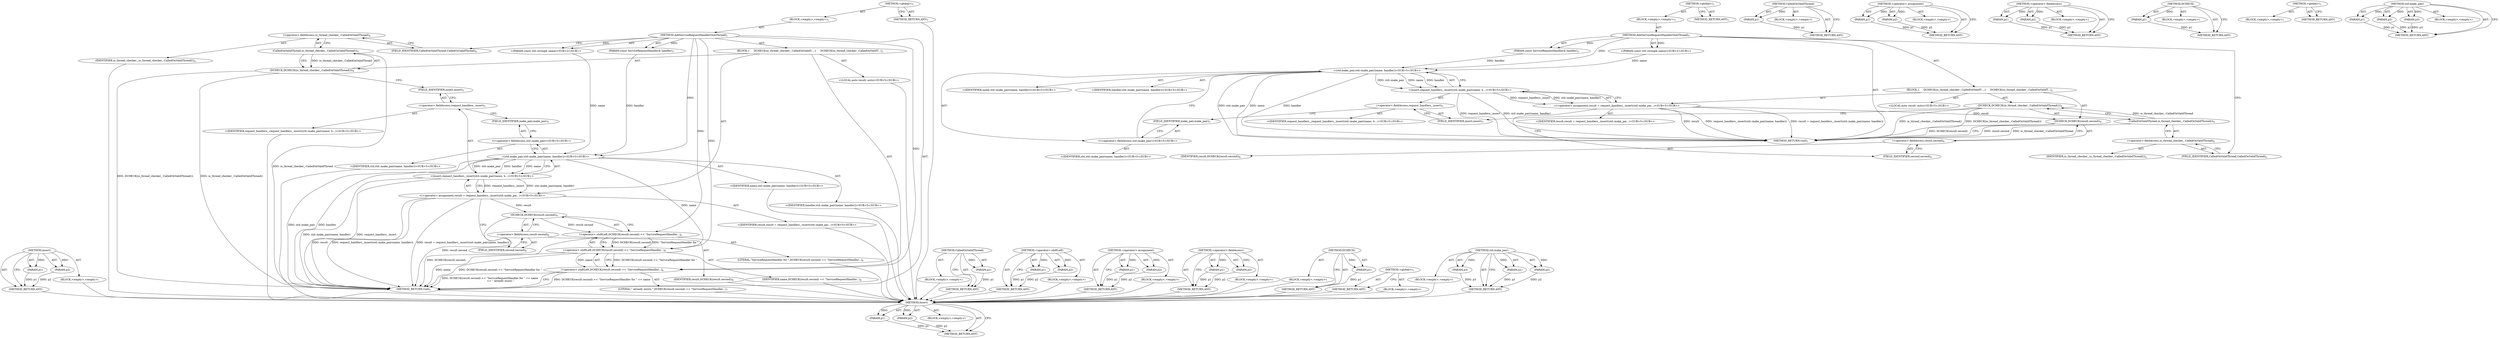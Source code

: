 digraph "std.make_pair" {
vulnerable_73 [label=<(METHOD,insert)>];
vulnerable_74 [label=<(PARAM,p1)>];
vulnerable_75 [label=<(PARAM,p2)>];
vulnerable_76 [label=<(BLOCK,&lt;empty&gt;,&lt;empty&gt;)>];
vulnerable_77 [label=<(METHOD_RETURN,ANY)>];
vulnerable_6 [label=<(METHOD,&lt;global&gt;)<SUB>1</SUB>>];
vulnerable_7 [label=<(BLOCK,&lt;empty&gt;,&lt;empty&gt;)<SUB>1</SUB>>];
vulnerable_8 [label=<(METHOD,AddServiceRequestHandlerOnIoThread)<SUB>1</SUB>>];
vulnerable_9 [label="<(PARAM,const std::string&amp; name)<SUB>2</SUB>>"];
vulnerable_10 [label=<(PARAM,const ServiceRequestHandler&amp; handler)<SUB>3</SUB>>];
vulnerable_11 [label=<(BLOCK,{
     DCHECK(io_thread_checker_.CalledOnValidT...,{
     DCHECK(io_thread_checker_.CalledOnValidT...)<SUB>3</SUB>>];
vulnerable_12 [label=<(DCHECK,DCHECK(io_thread_checker_.CalledOnValidThread()))<SUB>4</SUB>>];
vulnerable_13 [label=<(CalledOnValidThread,io_thread_checker_.CalledOnValidThread())<SUB>4</SUB>>];
vulnerable_14 [label=<(&lt;operator&gt;.fieldAccess,io_thread_checker_.CalledOnValidThread)<SUB>4</SUB>>];
vulnerable_15 [label=<(IDENTIFIER,io_thread_checker_,io_thread_checker_.CalledOnValidThread())<SUB>4</SUB>>];
vulnerable_16 [label=<(FIELD_IDENTIFIER,CalledOnValidThread,CalledOnValidThread)<SUB>4</SUB>>];
vulnerable_17 [label="<(LOCAL,auto result: auto)<SUB>5</SUB>>"];
vulnerable_18 [label="<(&lt;operator&gt;.assignment,result = request_handlers_.insert(std::make_pai...)<SUB>5</SUB>>"];
vulnerable_19 [label="<(IDENTIFIER,result,result = request_handlers_.insert(std::make_pai...)<SUB>5</SUB>>"];
vulnerable_20 [label="<(insert,request_handlers_.insert(std::make_pair(name, h...)<SUB>5</SUB>>"];
vulnerable_21 [label=<(&lt;operator&gt;.fieldAccess,request_handlers_.insert)<SUB>5</SUB>>];
vulnerable_22 [label="<(IDENTIFIER,request_handlers_,request_handlers_.insert(std::make_pair(name, h...)<SUB>5</SUB>>"];
vulnerable_23 [label=<(FIELD_IDENTIFIER,insert,insert)<SUB>5</SUB>>];
vulnerable_24 [label="<(std.make_pair,std::make_pair(name, handler))<SUB>5</SUB>>"];
vulnerable_25 [label="<(&lt;operator&gt;.fieldAccess,std::make_pair)<SUB>5</SUB>>"];
vulnerable_26 [label="<(IDENTIFIER,std,std::make_pair(name, handler))<SUB>5</SUB>>"];
vulnerable_27 [label=<(FIELD_IDENTIFIER,make_pair,make_pair)<SUB>5</SUB>>];
vulnerable_28 [label="<(IDENTIFIER,name,std::make_pair(name, handler))<SUB>5</SUB>>"];
vulnerable_29 [label="<(IDENTIFIER,handler,std::make_pair(name, handler))<SUB>5</SUB>>"];
vulnerable_30 [label=<(DCHECK,DCHECK(result.second))<SUB>6</SUB>>];
vulnerable_31 [label=<(&lt;operator&gt;.fieldAccess,result.second)<SUB>6</SUB>>];
vulnerable_32 [label=<(IDENTIFIER,result,DCHECK(result.second))<SUB>6</SUB>>];
vulnerable_33 [label=<(FIELD_IDENTIFIER,second,second)<SUB>6</SUB>>];
vulnerable_34 [label=<(METHOD_RETURN,void)<SUB>1</SUB>>];
vulnerable_36 [label=<(METHOD_RETURN,ANY)<SUB>1</SUB>>];
vulnerable_59 [label=<(METHOD,CalledOnValidThread)>];
vulnerable_60 [label=<(PARAM,p1)>];
vulnerable_61 [label=<(BLOCK,&lt;empty&gt;,&lt;empty&gt;)>];
vulnerable_62 [label=<(METHOD_RETURN,ANY)>];
vulnerable_68 [label=<(METHOD,&lt;operator&gt;.assignment)>];
vulnerable_69 [label=<(PARAM,p1)>];
vulnerable_70 [label=<(PARAM,p2)>];
vulnerable_71 [label=<(BLOCK,&lt;empty&gt;,&lt;empty&gt;)>];
vulnerable_72 [label=<(METHOD_RETURN,ANY)>];
vulnerable_63 [label=<(METHOD,&lt;operator&gt;.fieldAccess)>];
vulnerable_64 [label=<(PARAM,p1)>];
vulnerable_65 [label=<(PARAM,p2)>];
vulnerable_66 [label=<(BLOCK,&lt;empty&gt;,&lt;empty&gt;)>];
vulnerable_67 [label=<(METHOD_RETURN,ANY)>];
vulnerable_55 [label=<(METHOD,DCHECK)>];
vulnerable_56 [label=<(PARAM,p1)>];
vulnerable_57 [label=<(BLOCK,&lt;empty&gt;,&lt;empty&gt;)>];
vulnerable_58 [label=<(METHOD_RETURN,ANY)>];
vulnerable_49 [label=<(METHOD,&lt;global&gt;)<SUB>1</SUB>>];
vulnerable_50 [label=<(BLOCK,&lt;empty&gt;,&lt;empty&gt;)>];
vulnerable_51 [label=<(METHOD_RETURN,ANY)>];
vulnerable_78 [label=<(METHOD,std.make_pair)>];
vulnerable_79 [label=<(PARAM,p1)>];
vulnerable_80 [label=<(PARAM,p2)>];
vulnerable_81 [label=<(PARAM,p3)>];
vulnerable_82 [label=<(BLOCK,&lt;empty&gt;,&lt;empty&gt;)>];
vulnerable_83 [label=<(METHOD_RETURN,ANY)>];
fixed_83 [label=<(METHOD,insert)>];
fixed_84 [label=<(PARAM,p1)>];
fixed_85 [label=<(PARAM,p2)>];
fixed_86 [label=<(BLOCK,&lt;empty&gt;,&lt;empty&gt;)>];
fixed_87 [label=<(METHOD_RETURN,ANY)>];
fixed_6 [label=<(METHOD,&lt;global&gt;)<SUB>1</SUB>>];
fixed_7 [label=<(BLOCK,&lt;empty&gt;,&lt;empty&gt;)<SUB>1</SUB>>];
fixed_8 [label=<(METHOD,AddServiceRequestHandlerOnIoThread)<SUB>1</SUB>>];
fixed_9 [label="<(PARAM,const std::string&amp; name)<SUB>2</SUB>>"];
fixed_10 [label=<(PARAM,const ServiceRequestHandler&amp; handler)<SUB>3</SUB>>];
fixed_11 [label=<(BLOCK,{
     DCHECK(io_thread_checker_.CalledOnValidT...,{
     DCHECK(io_thread_checker_.CalledOnValidT...)<SUB>3</SUB>>];
fixed_12 [label=<(DCHECK,DCHECK(io_thread_checker_.CalledOnValidThread()))<SUB>4</SUB>>];
fixed_13 [label=<(CalledOnValidThread,io_thread_checker_.CalledOnValidThread())<SUB>4</SUB>>];
fixed_14 [label=<(&lt;operator&gt;.fieldAccess,io_thread_checker_.CalledOnValidThread)<SUB>4</SUB>>];
fixed_15 [label=<(IDENTIFIER,io_thread_checker_,io_thread_checker_.CalledOnValidThread())<SUB>4</SUB>>];
fixed_16 [label=<(FIELD_IDENTIFIER,CalledOnValidThread,CalledOnValidThread)<SUB>4</SUB>>];
fixed_17 [label="<(LOCAL,auto result: auto)<SUB>5</SUB>>"];
fixed_18 [label="<(&lt;operator&gt;.assignment,result = request_handlers_.insert(std::make_pai...)<SUB>5</SUB>>"];
fixed_19 [label="<(IDENTIFIER,result,result = request_handlers_.insert(std::make_pai...)<SUB>5</SUB>>"];
fixed_20 [label="<(insert,request_handlers_.insert(std::make_pair(name, h...)<SUB>5</SUB>>"];
fixed_21 [label=<(&lt;operator&gt;.fieldAccess,request_handlers_.insert)<SUB>5</SUB>>];
fixed_22 [label="<(IDENTIFIER,request_handlers_,request_handlers_.insert(std::make_pair(name, h...)<SUB>5</SUB>>"];
fixed_23 [label=<(FIELD_IDENTIFIER,insert,insert)<SUB>5</SUB>>];
fixed_24 [label="<(std.make_pair,std::make_pair(name, handler))<SUB>5</SUB>>"];
fixed_25 [label="<(&lt;operator&gt;.fieldAccess,std::make_pair)<SUB>5</SUB>>"];
fixed_26 [label="<(IDENTIFIER,std,std::make_pair(name, handler))<SUB>5</SUB>>"];
fixed_27 [label=<(FIELD_IDENTIFIER,make_pair,make_pair)<SUB>5</SUB>>];
fixed_28 [label="<(IDENTIFIER,name,std::make_pair(name, handler))<SUB>5</SUB>>"];
fixed_29 [label="<(IDENTIFIER,handler,std::make_pair(name, handler))<SUB>5</SUB>>"];
fixed_30 [label=<(&lt;operator&gt;.shiftLeft,DCHECK(result.second) &lt;&lt; &quot;ServiceRequestHandler...)<SUB>6</SUB>>];
fixed_31 [label=<(&lt;operator&gt;.shiftLeft,DCHECK(result.second) &lt;&lt; &quot;ServiceRequestHandler...)<SUB>6</SUB>>];
fixed_32 [label=<(&lt;operator&gt;.shiftLeft,DCHECK(result.second) &lt;&lt; &quot;ServiceRequestHandler...)<SUB>6</SUB>>];
fixed_33 [label=<(DCHECK,DCHECK(result.second))<SUB>6</SUB>>];
fixed_34 [label=<(&lt;operator&gt;.fieldAccess,result.second)<SUB>6</SUB>>];
fixed_35 [label=<(IDENTIFIER,result,DCHECK(result.second))<SUB>6</SUB>>];
fixed_36 [label=<(FIELD_IDENTIFIER,second,second)<SUB>6</SUB>>];
fixed_37 [label=<(LITERAL,&quot;ServiceRequestHandler for &quot;,DCHECK(result.second) &lt;&lt; &quot;ServiceRequestHandler...)<SUB>6</SUB>>];
fixed_38 [label=<(IDENTIFIER,name,DCHECK(result.second) &lt;&lt; &quot;ServiceRequestHandler...)<SUB>6</SUB>>];
fixed_39 [label=<(LITERAL,&quot; already exists.&quot;,DCHECK(result.second) &lt;&lt; &quot;ServiceRequestHandler...)<SUB>7</SUB>>];
fixed_40 [label=<(METHOD_RETURN,void)<SUB>1</SUB>>];
fixed_42 [label=<(METHOD_RETURN,ANY)<SUB>1</SUB>>];
fixed_69 [label=<(METHOD,CalledOnValidThread)>];
fixed_70 [label=<(PARAM,p1)>];
fixed_71 [label=<(BLOCK,&lt;empty&gt;,&lt;empty&gt;)>];
fixed_72 [label=<(METHOD_RETURN,ANY)>];
fixed_94 [label=<(METHOD,&lt;operator&gt;.shiftLeft)>];
fixed_95 [label=<(PARAM,p1)>];
fixed_96 [label=<(PARAM,p2)>];
fixed_97 [label=<(BLOCK,&lt;empty&gt;,&lt;empty&gt;)>];
fixed_98 [label=<(METHOD_RETURN,ANY)>];
fixed_78 [label=<(METHOD,&lt;operator&gt;.assignment)>];
fixed_79 [label=<(PARAM,p1)>];
fixed_80 [label=<(PARAM,p2)>];
fixed_81 [label=<(BLOCK,&lt;empty&gt;,&lt;empty&gt;)>];
fixed_82 [label=<(METHOD_RETURN,ANY)>];
fixed_73 [label=<(METHOD,&lt;operator&gt;.fieldAccess)>];
fixed_74 [label=<(PARAM,p1)>];
fixed_75 [label=<(PARAM,p2)>];
fixed_76 [label=<(BLOCK,&lt;empty&gt;,&lt;empty&gt;)>];
fixed_77 [label=<(METHOD_RETURN,ANY)>];
fixed_65 [label=<(METHOD,DCHECK)>];
fixed_66 [label=<(PARAM,p1)>];
fixed_67 [label=<(BLOCK,&lt;empty&gt;,&lt;empty&gt;)>];
fixed_68 [label=<(METHOD_RETURN,ANY)>];
fixed_59 [label=<(METHOD,&lt;global&gt;)<SUB>1</SUB>>];
fixed_60 [label=<(BLOCK,&lt;empty&gt;,&lt;empty&gt;)>];
fixed_61 [label=<(METHOD_RETURN,ANY)>];
fixed_88 [label=<(METHOD,std.make_pair)>];
fixed_89 [label=<(PARAM,p1)>];
fixed_90 [label=<(PARAM,p2)>];
fixed_91 [label=<(PARAM,p3)>];
fixed_92 [label=<(BLOCK,&lt;empty&gt;,&lt;empty&gt;)>];
fixed_93 [label=<(METHOD_RETURN,ANY)>];
vulnerable_73 -> vulnerable_74  [key=0, label="AST: "];
vulnerable_73 -> vulnerable_74  [key=1, label="DDG: "];
vulnerable_73 -> vulnerable_76  [key=0, label="AST: "];
vulnerable_73 -> vulnerable_75  [key=0, label="AST: "];
vulnerable_73 -> vulnerable_75  [key=1, label="DDG: "];
vulnerable_73 -> vulnerable_77  [key=0, label="AST: "];
vulnerable_73 -> vulnerable_77  [key=1, label="CFG: "];
vulnerable_74 -> vulnerable_77  [key=0, label="DDG: p1"];
vulnerable_75 -> vulnerable_77  [key=0, label="DDG: p2"];
vulnerable_6 -> vulnerable_7  [key=0, label="AST: "];
vulnerable_6 -> vulnerable_36  [key=0, label="AST: "];
vulnerable_6 -> vulnerable_36  [key=1, label="CFG: "];
vulnerable_7 -> vulnerable_8  [key=0, label="AST: "];
vulnerable_8 -> vulnerable_9  [key=0, label="AST: "];
vulnerable_8 -> vulnerable_9  [key=1, label="DDG: "];
vulnerable_8 -> vulnerable_10  [key=0, label="AST: "];
vulnerable_8 -> vulnerable_10  [key=1, label="DDG: "];
vulnerable_8 -> vulnerable_11  [key=0, label="AST: "];
vulnerable_8 -> vulnerable_34  [key=0, label="AST: "];
vulnerable_8 -> vulnerable_16  [key=0, label="CFG: "];
vulnerable_8 -> vulnerable_24  [key=0, label="DDG: "];
vulnerable_9 -> vulnerable_24  [key=0, label="DDG: name"];
vulnerable_10 -> vulnerable_24  [key=0, label="DDG: handler"];
vulnerable_11 -> vulnerable_12  [key=0, label="AST: "];
vulnerable_11 -> vulnerable_17  [key=0, label="AST: "];
vulnerable_11 -> vulnerable_18  [key=0, label="AST: "];
vulnerable_11 -> vulnerable_30  [key=0, label="AST: "];
vulnerable_12 -> vulnerable_13  [key=0, label="AST: "];
vulnerable_12 -> vulnerable_23  [key=0, label="CFG: "];
vulnerable_12 -> vulnerable_34  [key=0, label="DDG: io_thread_checker_.CalledOnValidThread()"];
vulnerable_12 -> vulnerable_34  [key=1, label="DDG: DCHECK(io_thread_checker_.CalledOnValidThread())"];
vulnerable_13 -> vulnerable_14  [key=0, label="AST: "];
vulnerable_13 -> vulnerable_12  [key=0, label="CFG: "];
vulnerable_13 -> vulnerable_12  [key=1, label="DDG: io_thread_checker_.CalledOnValidThread"];
vulnerable_13 -> vulnerable_34  [key=0, label="DDG: io_thread_checker_.CalledOnValidThread"];
vulnerable_14 -> vulnerable_15  [key=0, label="AST: "];
vulnerable_14 -> vulnerable_16  [key=0, label="AST: "];
vulnerable_14 -> vulnerable_13  [key=0, label="CFG: "];
vulnerable_16 -> vulnerable_14  [key=0, label="CFG: "];
vulnerable_18 -> vulnerable_19  [key=0, label="AST: "];
vulnerable_18 -> vulnerable_20  [key=0, label="AST: "];
vulnerable_18 -> vulnerable_33  [key=0, label="CFG: "];
vulnerable_18 -> vulnerable_34  [key=0, label="DDG: result"];
vulnerable_18 -> vulnerable_34  [key=1, label="DDG: request_handlers_.insert(std::make_pair(name, handler))"];
vulnerable_18 -> vulnerable_34  [key=2, label="DDG: result = request_handlers_.insert(std::make_pair(name, handler))"];
vulnerable_18 -> vulnerable_30  [key=0, label="DDG: result"];
vulnerable_20 -> vulnerable_21  [key=0, label="AST: "];
vulnerable_20 -> vulnerable_24  [key=0, label="AST: "];
vulnerable_20 -> vulnerable_18  [key=0, label="CFG: "];
vulnerable_20 -> vulnerable_18  [key=1, label="DDG: request_handlers_.insert"];
vulnerable_20 -> vulnerable_18  [key=2, label="DDG: std::make_pair(name, handler)"];
vulnerable_20 -> vulnerable_34  [key=0, label="DDG: request_handlers_.insert"];
vulnerable_20 -> vulnerable_34  [key=1, label="DDG: std::make_pair(name, handler)"];
vulnerable_21 -> vulnerable_22  [key=0, label="AST: "];
vulnerable_21 -> vulnerable_23  [key=0, label="AST: "];
vulnerable_21 -> vulnerable_27  [key=0, label="CFG: "];
vulnerable_23 -> vulnerable_21  [key=0, label="CFG: "];
vulnerable_24 -> vulnerable_25  [key=0, label="AST: "];
vulnerable_24 -> vulnerable_28  [key=0, label="AST: "];
vulnerable_24 -> vulnerable_29  [key=0, label="AST: "];
vulnerable_24 -> vulnerable_20  [key=0, label="CFG: "];
vulnerable_24 -> vulnerable_20  [key=1, label="DDG: std::make_pair"];
vulnerable_24 -> vulnerable_20  [key=2, label="DDG: name"];
vulnerable_24 -> vulnerable_20  [key=3, label="DDG: handler"];
vulnerable_24 -> vulnerable_34  [key=0, label="DDG: std::make_pair"];
vulnerable_24 -> vulnerable_34  [key=1, label="DDG: name"];
vulnerable_24 -> vulnerable_34  [key=2, label="DDG: handler"];
vulnerable_25 -> vulnerable_26  [key=0, label="AST: "];
vulnerable_25 -> vulnerable_27  [key=0, label="AST: "];
vulnerable_25 -> vulnerable_24  [key=0, label="CFG: "];
vulnerable_27 -> vulnerable_25  [key=0, label="CFG: "];
vulnerable_30 -> vulnerable_31  [key=0, label="AST: "];
vulnerable_30 -> vulnerable_34  [key=0, label="CFG: "];
vulnerable_30 -> vulnerable_34  [key=1, label="DDG: result.second"];
vulnerable_30 -> vulnerable_34  [key=2, label="DDG: DCHECK(result.second)"];
vulnerable_31 -> vulnerable_32  [key=0, label="AST: "];
vulnerable_31 -> vulnerable_33  [key=0, label="AST: "];
vulnerable_31 -> vulnerable_30  [key=0, label="CFG: "];
vulnerable_33 -> vulnerable_31  [key=0, label="CFG: "];
vulnerable_59 -> vulnerable_60  [key=0, label="AST: "];
vulnerable_59 -> vulnerable_60  [key=1, label="DDG: "];
vulnerable_59 -> vulnerable_61  [key=0, label="AST: "];
vulnerable_59 -> vulnerable_62  [key=0, label="AST: "];
vulnerable_59 -> vulnerable_62  [key=1, label="CFG: "];
vulnerable_60 -> vulnerable_62  [key=0, label="DDG: p1"];
vulnerable_68 -> vulnerable_69  [key=0, label="AST: "];
vulnerable_68 -> vulnerable_69  [key=1, label="DDG: "];
vulnerable_68 -> vulnerable_71  [key=0, label="AST: "];
vulnerable_68 -> vulnerable_70  [key=0, label="AST: "];
vulnerable_68 -> vulnerable_70  [key=1, label="DDG: "];
vulnerable_68 -> vulnerable_72  [key=0, label="AST: "];
vulnerable_68 -> vulnerable_72  [key=1, label="CFG: "];
vulnerable_69 -> vulnerable_72  [key=0, label="DDG: p1"];
vulnerable_70 -> vulnerable_72  [key=0, label="DDG: p2"];
vulnerable_63 -> vulnerable_64  [key=0, label="AST: "];
vulnerable_63 -> vulnerable_64  [key=1, label="DDG: "];
vulnerable_63 -> vulnerable_66  [key=0, label="AST: "];
vulnerable_63 -> vulnerable_65  [key=0, label="AST: "];
vulnerable_63 -> vulnerable_65  [key=1, label="DDG: "];
vulnerable_63 -> vulnerable_67  [key=0, label="AST: "];
vulnerable_63 -> vulnerable_67  [key=1, label="CFG: "];
vulnerable_64 -> vulnerable_67  [key=0, label="DDG: p1"];
vulnerable_65 -> vulnerable_67  [key=0, label="DDG: p2"];
vulnerable_55 -> vulnerable_56  [key=0, label="AST: "];
vulnerable_55 -> vulnerable_56  [key=1, label="DDG: "];
vulnerable_55 -> vulnerable_57  [key=0, label="AST: "];
vulnerable_55 -> vulnerable_58  [key=0, label="AST: "];
vulnerable_55 -> vulnerable_58  [key=1, label="CFG: "];
vulnerable_56 -> vulnerable_58  [key=0, label="DDG: p1"];
vulnerable_49 -> vulnerable_50  [key=0, label="AST: "];
vulnerable_49 -> vulnerable_51  [key=0, label="AST: "];
vulnerable_49 -> vulnerable_51  [key=1, label="CFG: "];
vulnerable_78 -> vulnerable_79  [key=0, label="AST: "];
vulnerable_78 -> vulnerable_79  [key=1, label="DDG: "];
vulnerable_78 -> vulnerable_82  [key=0, label="AST: "];
vulnerable_78 -> vulnerable_80  [key=0, label="AST: "];
vulnerable_78 -> vulnerable_80  [key=1, label="DDG: "];
vulnerable_78 -> vulnerable_83  [key=0, label="AST: "];
vulnerable_78 -> vulnerable_83  [key=1, label="CFG: "];
vulnerable_78 -> vulnerable_81  [key=0, label="AST: "];
vulnerable_78 -> vulnerable_81  [key=1, label="DDG: "];
vulnerable_79 -> vulnerable_83  [key=0, label="DDG: p1"];
vulnerable_80 -> vulnerable_83  [key=0, label="DDG: p2"];
vulnerable_81 -> vulnerable_83  [key=0, label="DDG: p3"];
fixed_83 -> fixed_84  [key=0, label="AST: "];
fixed_83 -> fixed_84  [key=1, label="DDG: "];
fixed_83 -> fixed_86  [key=0, label="AST: "];
fixed_83 -> fixed_85  [key=0, label="AST: "];
fixed_83 -> fixed_85  [key=1, label="DDG: "];
fixed_83 -> fixed_87  [key=0, label="AST: "];
fixed_83 -> fixed_87  [key=1, label="CFG: "];
fixed_84 -> fixed_87  [key=0, label="DDG: p1"];
fixed_85 -> fixed_87  [key=0, label="DDG: p2"];
fixed_86 -> vulnerable_73  [key=0];
fixed_87 -> vulnerable_73  [key=0];
fixed_6 -> fixed_7  [key=0, label="AST: "];
fixed_6 -> fixed_42  [key=0, label="AST: "];
fixed_6 -> fixed_42  [key=1, label="CFG: "];
fixed_7 -> fixed_8  [key=0, label="AST: "];
fixed_8 -> fixed_9  [key=0, label="AST: "];
fixed_8 -> fixed_9  [key=1, label="DDG: "];
fixed_8 -> fixed_10  [key=0, label="AST: "];
fixed_8 -> fixed_10  [key=1, label="DDG: "];
fixed_8 -> fixed_11  [key=0, label="AST: "];
fixed_8 -> fixed_40  [key=0, label="AST: "];
fixed_8 -> fixed_16  [key=0, label="CFG: "];
fixed_8 -> fixed_30  [key=0, label="DDG: "];
fixed_8 -> fixed_31  [key=0, label="DDG: "];
fixed_8 -> fixed_24  [key=0, label="DDG: "];
fixed_8 -> fixed_32  [key=0, label="DDG: "];
fixed_9 -> fixed_24  [key=0, label="DDG: name"];
fixed_10 -> fixed_24  [key=0, label="DDG: handler"];
fixed_11 -> fixed_12  [key=0, label="AST: "];
fixed_11 -> fixed_17  [key=0, label="AST: "];
fixed_11 -> fixed_18  [key=0, label="AST: "];
fixed_11 -> fixed_30  [key=0, label="AST: "];
fixed_12 -> fixed_13  [key=0, label="AST: "];
fixed_12 -> fixed_23  [key=0, label="CFG: "];
fixed_12 -> fixed_40  [key=0, label="DDG: io_thread_checker_.CalledOnValidThread()"];
fixed_12 -> fixed_40  [key=1, label="DDG: DCHECK(io_thread_checker_.CalledOnValidThread())"];
fixed_13 -> fixed_14  [key=0, label="AST: "];
fixed_13 -> fixed_12  [key=0, label="CFG: "];
fixed_13 -> fixed_12  [key=1, label="DDG: io_thread_checker_.CalledOnValidThread"];
fixed_13 -> fixed_40  [key=0, label="DDG: io_thread_checker_.CalledOnValidThread"];
fixed_14 -> fixed_15  [key=0, label="AST: "];
fixed_14 -> fixed_16  [key=0, label="AST: "];
fixed_14 -> fixed_13  [key=0, label="CFG: "];
fixed_15 -> vulnerable_73  [key=0];
fixed_16 -> fixed_14  [key=0, label="CFG: "];
fixed_17 -> vulnerable_73  [key=0];
fixed_18 -> fixed_19  [key=0, label="AST: "];
fixed_18 -> fixed_20  [key=0, label="AST: "];
fixed_18 -> fixed_36  [key=0, label="CFG: "];
fixed_18 -> fixed_40  [key=0, label="DDG: result"];
fixed_18 -> fixed_40  [key=1, label="DDG: request_handlers_.insert(std::make_pair(name, handler))"];
fixed_18 -> fixed_40  [key=2, label="DDG: result = request_handlers_.insert(std::make_pair(name, handler))"];
fixed_18 -> fixed_33  [key=0, label="DDG: result"];
fixed_19 -> vulnerable_73  [key=0];
fixed_20 -> fixed_21  [key=0, label="AST: "];
fixed_20 -> fixed_24  [key=0, label="AST: "];
fixed_20 -> fixed_18  [key=0, label="CFG: "];
fixed_20 -> fixed_18  [key=1, label="DDG: request_handlers_.insert"];
fixed_20 -> fixed_18  [key=2, label="DDG: std::make_pair(name, handler)"];
fixed_20 -> fixed_40  [key=0, label="DDG: request_handlers_.insert"];
fixed_20 -> fixed_40  [key=1, label="DDG: std::make_pair(name, handler)"];
fixed_21 -> fixed_22  [key=0, label="AST: "];
fixed_21 -> fixed_23  [key=0, label="AST: "];
fixed_21 -> fixed_27  [key=0, label="CFG: "];
fixed_22 -> vulnerable_73  [key=0];
fixed_23 -> fixed_21  [key=0, label="CFG: "];
fixed_24 -> fixed_25  [key=0, label="AST: "];
fixed_24 -> fixed_28  [key=0, label="AST: "];
fixed_24 -> fixed_29  [key=0, label="AST: "];
fixed_24 -> fixed_20  [key=0, label="CFG: "];
fixed_24 -> fixed_20  [key=1, label="DDG: std::make_pair"];
fixed_24 -> fixed_20  [key=2, label="DDG: name"];
fixed_24 -> fixed_20  [key=3, label="DDG: handler"];
fixed_24 -> fixed_40  [key=0, label="DDG: std::make_pair"];
fixed_24 -> fixed_40  [key=1, label="DDG: handler"];
fixed_24 -> fixed_31  [key=0, label="DDG: name"];
fixed_25 -> fixed_26  [key=0, label="AST: "];
fixed_25 -> fixed_27  [key=0, label="AST: "];
fixed_25 -> fixed_24  [key=0, label="CFG: "];
fixed_26 -> vulnerable_73  [key=0];
fixed_27 -> fixed_25  [key=0, label="CFG: "];
fixed_28 -> vulnerable_73  [key=0];
fixed_29 -> vulnerable_73  [key=0];
fixed_30 -> fixed_31  [key=0, label="AST: "];
fixed_30 -> fixed_39  [key=0, label="AST: "];
fixed_30 -> fixed_40  [key=0, label="CFG: "];
fixed_30 -> fixed_40  [key=1, label="DDG: DCHECK(result.second) &lt;&lt; &quot;ServiceRequestHandler for &quot; &lt;&lt; name"];
fixed_30 -> fixed_40  [key=2, label="DDG: DCHECK(result.second) &lt;&lt; &quot;ServiceRequestHandler for &quot; &lt;&lt; name
                          &lt;&lt; &quot; already exists.&quot;"];
fixed_31 -> fixed_32  [key=0, label="AST: "];
fixed_31 -> fixed_38  [key=0, label="AST: "];
fixed_31 -> fixed_30  [key=0, label="CFG: "];
fixed_31 -> fixed_30  [key=1, label="DDG: DCHECK(result.second) &lt;&lt; &quot;ServiceRequestHandler for &quot;"];
fixed_31 -> fixed_30  [key=2, label="DDG: name"];
fixed_31 -> fixed_40  [key=0, label="DDG: DCHECK(result.second) &lt;&lt; &quot;ServiceRequestHandler for &quot;"];
fixed_31 -> fixed_40  [key=1, label="DDG: name"];
fixed_32 -> fixed_33  [key=0, label="AST: "];
fixed_32 -> fixed_37  [key=0, label="AST: "];
fixed_32 -> fixed_31  [key=0, label="CFG: "];
fixed_32 -> fixed_31  [key=1, label="DDG: DCHECK(result.second)"];
fixed_32 -> fixed_31  [key=2, label="DDG: &quot;ServiceRequestHandler for &quot;"];
fixed_32 -> fixed_40  [key=0, label="DDG: DCHECK(result.second)"];
fixed_33 -> fixed_34  [key=0, label="AST: "];
fixed_33 -> fixed_32  [key=0, label="CFG: "];
fixed_33 -> fixed_32  [key=1, label="DDG: result.second"];
fixed_33 -> fixed_40  [key=0, label="DDG: result.second"];
fixed_34 -> fixed_35  [key=0, label="AST: "];
fixed_34 -> fixed_36  [key=0, label="AST: "];
fixed_34 -> fixed_33  [key=0, label="CFG: "];
fixed_35 -> vulnerable_73  [key=0];
fixed_36 -> fixed_34  [key=0, label="CFG: "];
fixed_37 -> vulnerable_73  [key=0];
fixed_38 -> vulnerable_73  [key=0];
fixed_39 -> vulnerable_73  [key=0];
fixed_40 -> vulnerable_73  [key=0];
fixed_42 -> vulnerable_73  [key=0];
fixed_69 -> fixed_70  [key=0, label="AST: "];
fixed_69 -> fixed_70  [key=1, label="DDG: "];
fixed_69 -> fixed_71  [key=0, label="AST: "];
fixed_69 -> fixed_72  [key=0, label="AST: "];
fixed_69 -> fixed_72  [key=1, label="CFG: "];
fixed_70 -> fixed_72  [key=0, label="DDG: p1"];
fixed_71 -> vulnerable_73  [key=0];
fixed_72 -> vulnerable_73  [key=0];
fixed_94 -> fixed_95  [key=0, label="AST: "];
fixed_94 -> fixed_95  [key=1, label="DDG: "];
fixed_94 -> fixed_97  [key=0, label="AST: "];
fixed_94 -> fixed_96  [key=0, label="AST: "];
fixed_94 -> fixed_96  [key=1, label="DDG: "];
fixed_94 -> fixed_98  [key=0, label="AST: "];
fixed_94 -> fixed_98  [key=1, label="CFG: "];
fixed_95 -> fixed_98  [key=0, label="DDG: p1"];
fixed_96 -> fixed_98  [key=0, label="DDG: p2"];
fixed_97 -> vulnerable_73  [key=0];
fixed_98 -> vulnerable_73  [key=0];
fixed_78 -> fixed_79  [key=0, label="AST: "];
fixed_78 -> fixed_79  [key=1, label="DDG: "];
fixed_78 -> fixed_81  [key=0, label="AST: "];
fixed_78 -> fixed_80  [key=0, label="AST: "];
fixed_78 -> fixed_80  [key=1, label="DDG: "];
fixed_78 -> fixed_82  [key=0, label="AST: "];
fixed_78 -> fixed_82  [key=1, label="CFG: "];
fixed_79 -> fixed_82  [key=0, label="DDG: p1"];
fixed_80 -> fixed_82  [key=0, label="DDG: p2"];
fixed_81 -> vulnerable_73  [key=0];
fixed_82 -> vulnerable_73  [key=0];
fixed_73 -> fixed_74  [key=0, label="AST: "];
fixed_73 -> fixed_74  [key=1, label="DDG: "];
fixed_73 -> fixed_76  [key=0, label="AST: "];
fixed_73 -> fixed_75  [key=0, label="AST: "];
fixed_73 -> fixed_75  [key=1, label="DDG: "];
fixed_73 -> fixed_77  [key=0, label="AST: "];
fixed_73 -> fixed_77  [key=1, label="CFG: "];
fixed_74 -> fixed_77  [key=0, label="DDG: p1"];
fixed_75 -> fixed_77  [key=0, label="DDG: p2"];
fixed_76 -> vulnerable_73  [key=0];
fixed_77 -> vulnerable_73  [key=0];
fixed_65 -> fixed_66  [key=0, label="AST: "];
fixed_65 -> fixed_66  [key=1, label="DDG: "];
fixed_65 -> fixed_67  [key=0, label="AST: "];
fixed_65 -> fixed_68  [key=0, label="AST: "];
fixed_65 -> fixed_68  [key=1, label="CFG: "];
fixed_66 -> fixed_68  [key=0, label="DDG: p1"];
fixed_67 -> vulnerable_73  [key=0];
fixed_68 -> vulnerable_73  [key=0];
fixed_59 -> fixed_60  [key=0, label="AST: "];
fixed_59 -> fixed_61  [key=0, label="AST: "];
fixed_59 -> fixed_61  [key=1, label="CFG: "];
fixed_60 -> vulnerable_73  [key=0];
fixed_61 -> vulnerable_73  [key=0];
fixed_88 -> fixed_89  [key=0, label="AST: "];
fixed_88 -> fixed_89  [key=1, label="DDG: "];
fixed_88 -> fixed_92  [key=0, label="AST: "];
fixed_88 -> fixed_90  [key=0, label="AST: "];
fixed_88 -> fixed_90  [key=1, label="DDG: "];
fixed_88 -> fixed_93  [key=0, label="AST: "];
fixed_88 -> fixed_93  [key=1, label="CFG: "];
fixed_88 -> fixed_91  [key=0, label="AST: "];
fixed_88 -> fixed_91  [key=1, label="DDG: "];
fixed_89 -> fixed_93  [key=0, label="DDG: p1"];
fixed_90 -> fixed_93  [key=0, label="DDG: p2"];
fixed_91 -> fixed_93  [key=0, label="DDG: p3"];
fixed_92 -> vulnerable_73  [key=0];
fixed_93 -> vulnerable_73  [key=0];
}
